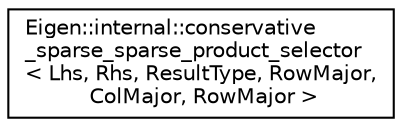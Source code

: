 digraph "Graphical Class Hierarchy"
{
  edge [fontname="Helvetica",fontsize="10",labelfontname="Helvetica",labelfontsize="10"];
  node [fontname="Helvetica",fontsize="10",shape=record];
  rankdir="LR";
  Node1 [label="Eigen::internal::conservative\l_sparse_sparse_product_selector\l\< Lhs, Rhs, ResultType, RowMajor,\l ColMajor, RowMajor \>",height=0.2,width=0.4,color="black", fillcolor="white", style="filled",URL="$struct_eigen_1_1internal_1_1conservative__sparse__sparse__product__selector_3_01_lhs_00_01_rhs_0213e811a66030985a0822b6b604bb6aa.html"];
}
